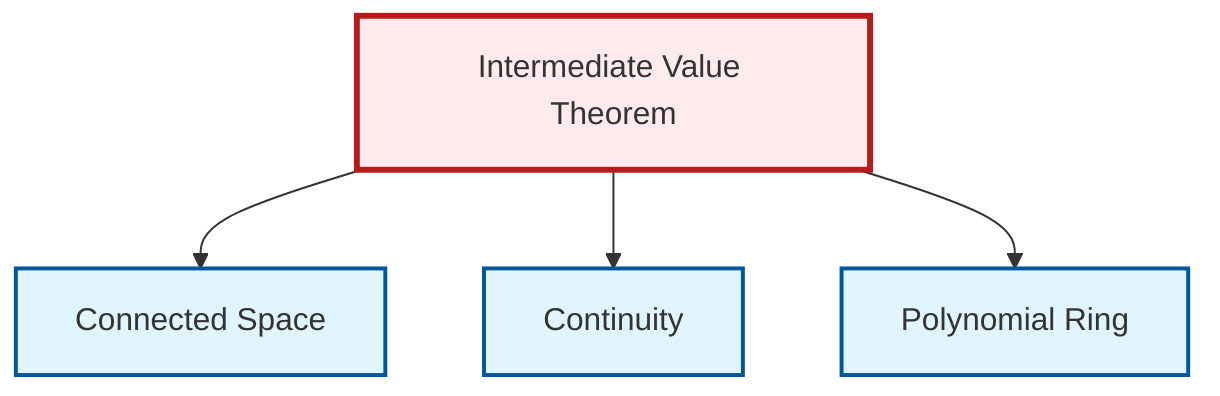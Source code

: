 graph TD
    classDef definition fill:#e1f5fe,stroke:#01579b,stroke-width:2px
    classDef theorem fill:#f3e5f5,stroke:#4a148c,stroke-width:2px
    classDef axiom fill:#fff3e0,stroke:#e65100,stroke-width:2px
    classDef example fill:#e8f5e9,stroke:#1b5e20,stroke-width:2px
    classDef current fill:#ffebee,stroke:#b71c1c,stroke-width:3px
    def-polynomial-ring["Polynomial Ring"]:::definition
    def-connected["Connected Space"]:::definition
    def-continuity["Continuity"]:::definition
    thm-intermediate-value["Intermediate Value Theorem"]:::theorem
    thm-intermediate-value --> def-connected
    thm-intermediate-value --> def-continuity
    thm-intermediate-value --> def-polynomial-ring
    class thm-intermediate-value current